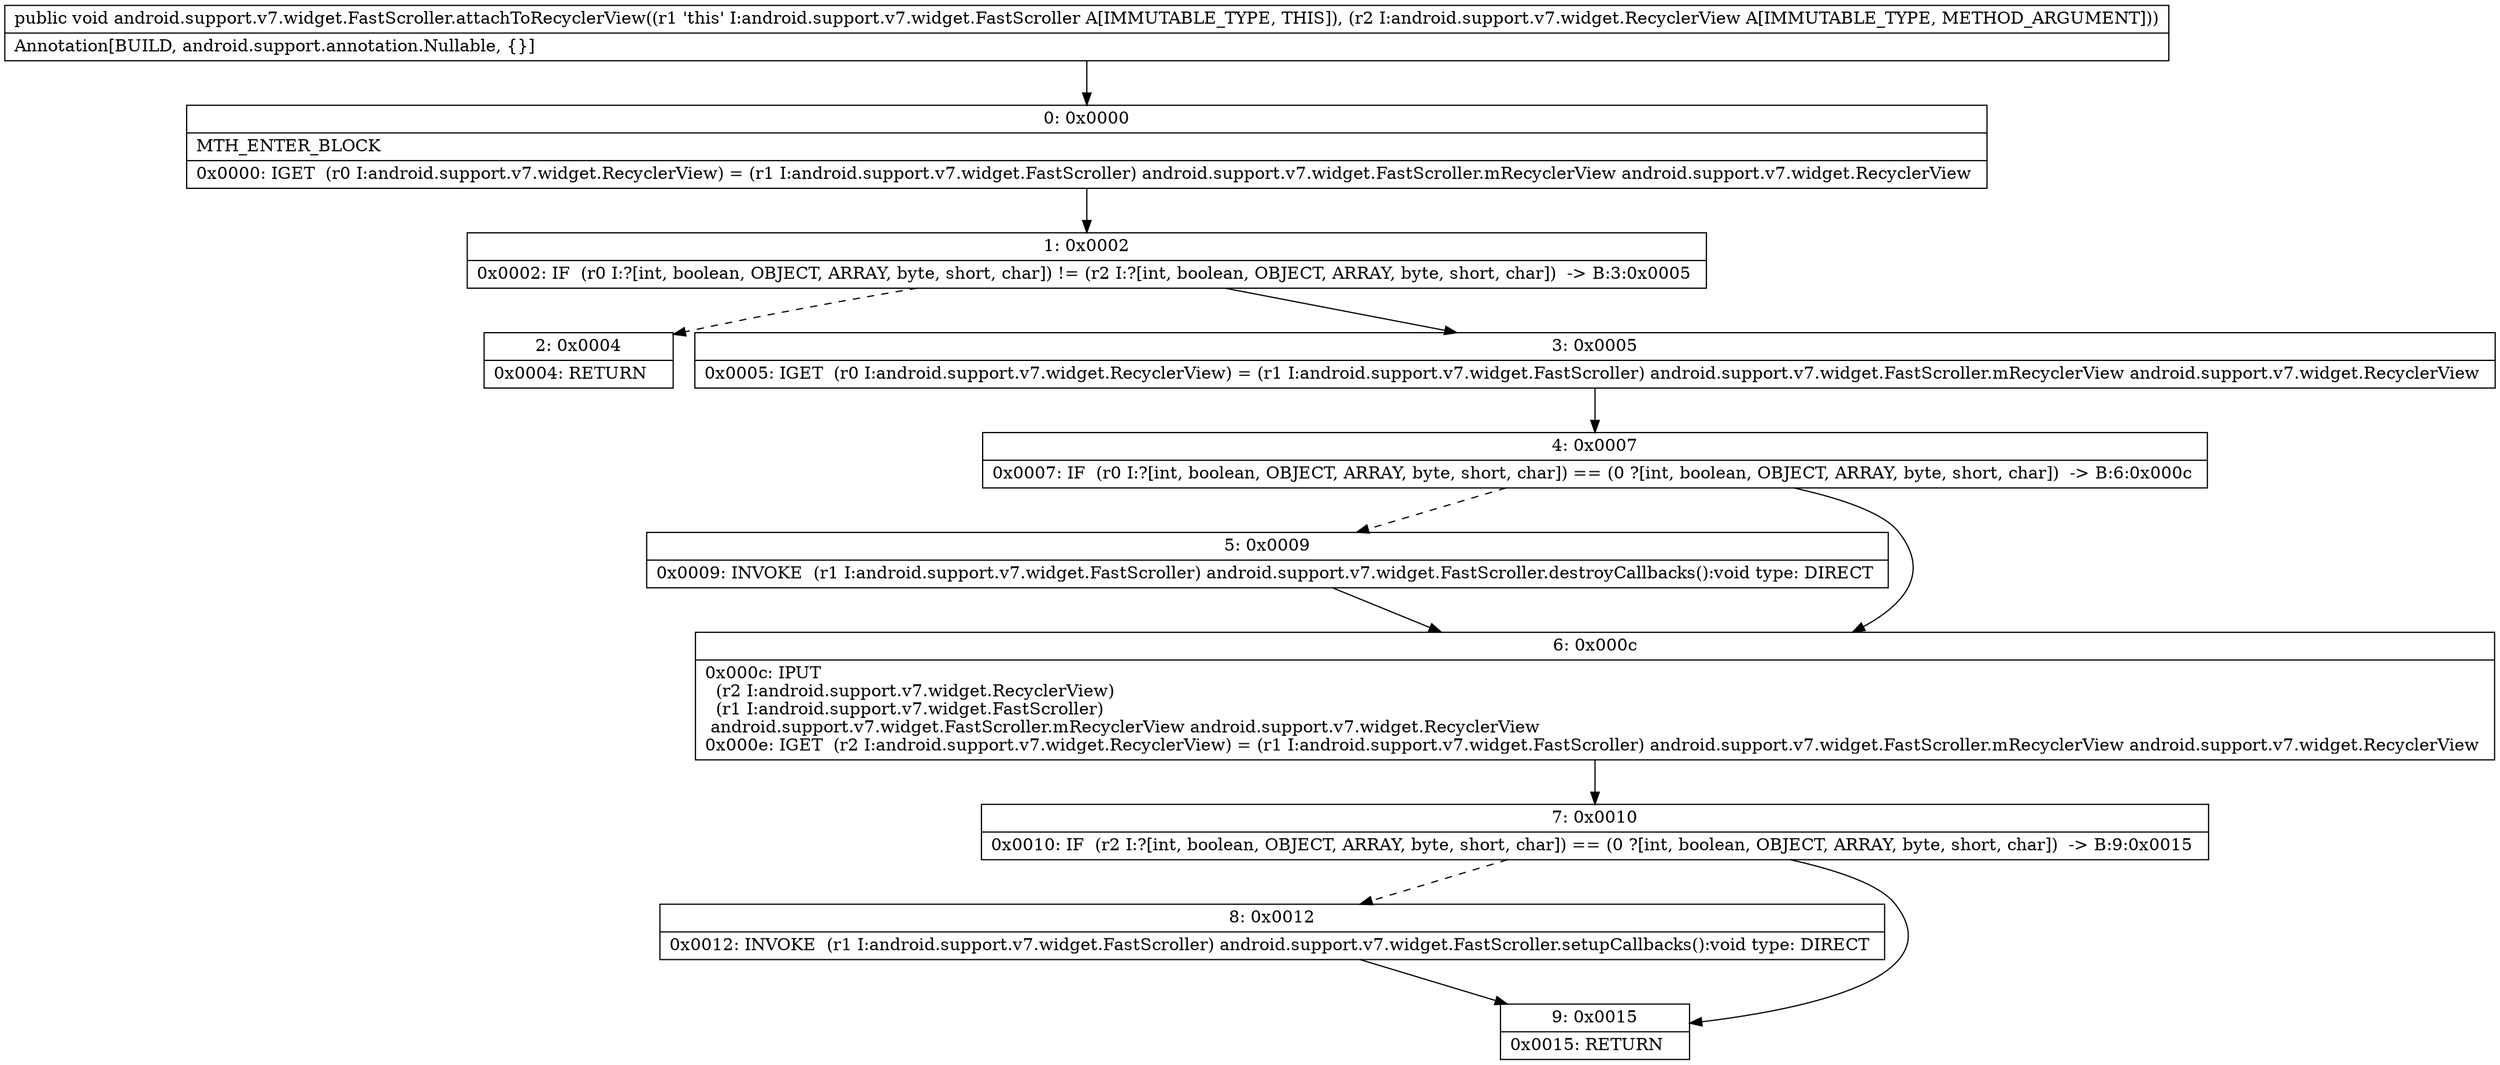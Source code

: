 digraph "CFG forandroid.support.v7.widget.FastScroller.attachToRecyclerView(Landroid\/support\/v7\/widget\/RecyclerView;)V" {
Node_0 [shape=record,label="{0\:\ 0x0000|MTH_ENTER_BLOCK\l|0x0000: IGET  (r0 I:android.support.v7.widget.RecyclerView) = (r1 I:android.support.v7.widget.FastScroller) android.support.v7.widget.FastScroller.mRecyclerView android.support.v7.widget.RecyclerView \l}"];
Node_1 [shape=record,label="{1\:\ 0x0002|0x0002: IF  (r0 I:?[int, boolean, OBJECT, ARRAY, byte, short, char]) != (r2 I:?[int, boolean, OBJECT, ARRAY, byte, short, char])  \-\> B:3:0x0005 \l}"];
Node_2 [shape=record,label="{2\:\ 0x0004|0x0004: RETURN   \l}"];
Node_3 [shape=record,label="{3\:\ 0x0005|0x0005: IGET  (r0 I:android.support.v7.widget.RecyclerView) = (r1 I:android.support.v7.widget.FastScroller) android.support.v7.widget.FastScroller.mRecyclerView android.support.v7.widget.RecyclerView \l}"];
Node_4 [shape=record,label="{4\:\ 0x0007|0x0007: IF  (r0 I:?[int, boolean, OBJECT, ARRAY, byte, short, char]) == (0 ?[int, boolean, OBJECT, ARRAY, byte, short, char])  \-\> B:6:0x000c \l}"];
Node_5 [shape=record,label="{5\:\ 0x0009|0x0009: INVOKE  (r1 I:android.support.v7.widget.FastScroller) android.support.v7.widget.FastScroller.destroyCallbacks():void type: DIRECT \l}"];
Node_6 [shape=record,label="{6\:\ 0x000c|0x000c: IPUT  \l  (r2 I:android.support.v7.widget.RecyclerView)\l  (r1 I:android.support.v7.widget.FastScroller)\l android.support.v7.widget.FastScroller.mRecyclerView android.support.v7.widget.RecyclerView \l0x000e: IGET  (r2 I:android.support.v7.widget.RecyclerView) = (r1 I:android.support.v7.widget.FastScroller) android.support.v7.widget.FastScroller.mRecyclerView android.support.v7.widget.RecyclerView \l}"];
Node_7 [shape=record,label="{7\:\ 0x0010|0x0010: IF  (r2 I:?[int, boolean, OBJECT, ARRAY, byte, short, char]) == (0 ?[int, boolean, OBJECT, ARRAY, byte, short, char])  \-\> B:9:0x0015 \l}"];
Node_8 [shape=record,label="{8\:\ 0x0012|0x0012: INVOKE  (r1 I:android.support.v7.widget.FastScroller) android.support.v7.widget.FastScroller.setupCallbacks():void type: DIRECT \l}"];
Node_9 [shape=record,label="{9\:\ 0x0015|0x0015: RETURN   \l}"];
MethodNode[shape=record,label="{public void android.support.v7.widget.FastScroller.attachToRecyclerView((r1 'this' I:android.support.v7.widget.FastScroller A[IMMUTABLE_TYPE, THIS]), (r2 I:android.support.v7.widget.RecyclerView A[IMMUTABLE_TYPE, METHOD_ARGUMENT]))  | Annotation[BUILD, android.support.annotation.Nullable, \{\}]\l}"];
MethodNode -> Node_0;
Node_0 -> Node_1;
Node_1 -> Node_2[style=dashed];
Node_1 -> Node_3;
Node_3 -> Node_4;
Node_4 -> Node_5[style=dashed];
Node_4 -> Node_6;
Node_5 -> Node_6;
Node_6 -> Node_7;
Node_7 -> Node_8[style=dashed];
Node_7 -> Node_9;
Node_8 -> Node_9;
}

